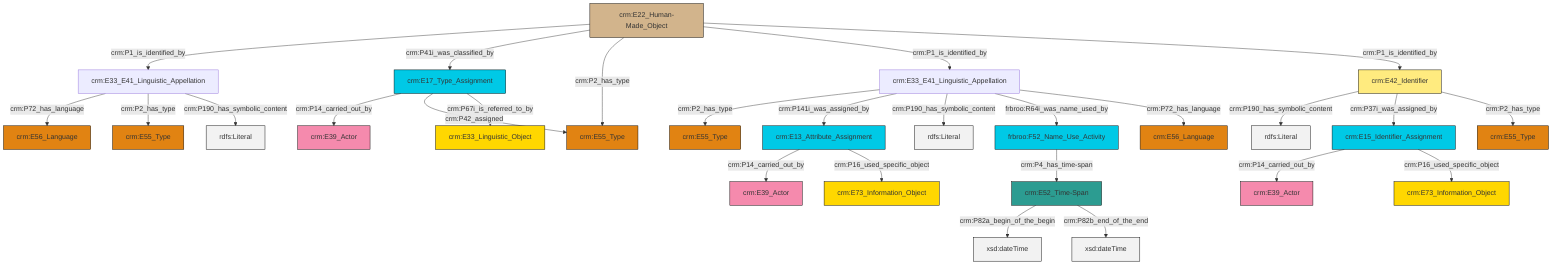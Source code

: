 graph TD
classDef Literal fill:#f2f2f2,stroke:#000000;
classDef CRM_Entity fill:#FFFFFF,stroke:#000000;
classDef Temporal_Entity fill:#00C9E6, stroke:#000000;
classDef Type fill:#E18312, stroke:#000000;
classDef Time-Span fill:#2C9C91, stroke:#000000;
classDef Appellation fill:#FFEB7F, stroke:#000000;
classDef Place fill:#008836, stroke:#000000;
classDef Persistent_Item fill:#B266B2, stroke:#000000;
classDef Conceptual_Object fill:#FFD700, stroke:#000000;
classDef Physical_Thing fill:#D2B48C, stroke:#000000;
classDef Actor fill:#f58aad, stroke:#000000;
classDef PC_Classes fill:#4ce600, stroke:#000000;
classDef Multi fill:#cccccc,stroke:#000000;

0["crm:E33_E41_Linguistic_Appellation"]:::Default -->|crm:P2_has_type| 1["crm:E55_Type"]:::Type
2["crm:E33_E41_Linguistic_Appellation"]:::Default -->|crm:P72_has_language| 3["crm:E56_Language"]:::Type
4["crm:E15_Identifier_Assignment"]:::Temporal_Entity -->|crm:P14_carried_out_by| 5["crm:E39_Actor"]:::Actor
6["crm:E22_Human-Made_Object"]:::Physical_Thing -->|crm:P1_is_identified_by| 2["crm:E33_E41_Linguistic_Appellation"]:::Default
6["crm:E22_Human-Made_Object"]:::Physical_Thing -->|crm:P41i_was_classified_by| 21["crm:E17_Type_Assignment"]:::Temporal_Entity
0["crm:E33_E41_Linguistic_Appellation"]:::Default -->|crm:P141i_was_assigned_by| 17["crm:E13_Attribute_Assignment"]:::Temporal_Entity
19["crm:E52_Time-Span"]:::Time-Span -->|crm:P82a_begin_of_the_begin| 22[xsd:dateTime]:::Literal
0["crm:E33_E41_Linguistic_Appellation"]:::Default -->|crm:P190_has_symbolic_content| 23[rdfs:Literal]:::Literal
6["crm:E22_Human-Made_Object"]:::Physical_Thing -->|crm:P2_has_type| 24["crm:E55_Type"]:::Type
21["crm:E17_Type_Assignment"]:::Temporal_Entity -->|crm:P14_carried_out_by| 9["crm:E39_Actor"]:::Actor
27["crm:E42_Identifier"]:::Appellation -->|crm:P190_has_symbolic_content| 28[rdfs:Literal]:::Literal
17["crm:E13_Attribute_Assignment"]:::Temporal_Entity -->|crm:P14_carried_out_by| 7["crm:E39_Actor"]:::Actor
17["crm:E13_Attribute_Assignment"]:::Temporal_Entity -->|crm:P16_used_specific_object| 11["crm:E73_Information_Object"]:::Conceptual_Object
2["crm:E33_E41_Linguistic_Appellation"]:::Default -->|crm:P2_has_type| 36["crm:E55_Type"]:::Type
27["crm:E42_Identifier"]:::Appellation -->|crm:P37i_was_assigned_by| 4["crm:E15_Identifier_Assignment"]:::Temporal_Entity
19["crm:E52_Time-Span"]:::Time-Span -->|crm:P82b_end_of_the_end| 39[xsd:dateTime]:::Literal
6["crm:E22_Human-Made_Object"]:::Physical_Thing -->|crm:P1_is_identified_by| 0["crm:E33_E41_Linguistic_Appellation"]:::Default
21["crm:E17_Type_Assignment"]:::Temporal_Entity -->|crm:P42_assigned| 24["crm:E55_Type"]:::Type
21["crm:E17_Type_Assignment"]:::Temporal_Entity -->|crm:P67i_is_referred_to_by| 13["crm:E33_Linguistic_Object"]:::Conceptual_Object
34["frbroo:F52_Name_Use_Activity"]:::Temporal_Entity -->|crm:P4_has_time-span| 19["crm:E52_Time-Span"]:::Time-Span
27["crm:E42_Identifier"]:::Appellation -->|crm:P2_has_type| 40["crm:E55_Type"]:::Type
0["crm:E33_E41_Linguistic_Appellation"]:::Default -->|frbroo:R64i_was_name_used_by| 34["frbroo:F52_Name_Use_Activity"]:::Temporal_Entity
2["crm:E33_E41_Linguistic_Appellation"]:::Default -->|crm:P190_has_symbolic_content| 45[rdfs:Literal]:::Literal
6["crm:E22_Human-Made_Object"]:::Physical_Thing -->|crm:P1_is_identified_by| 27["crm:E42_Identifier"]:::Appellation
0["crm:E33_E41_Linguistic_Appellation"]:::Default -->|crm:P72_has_language| 25["crm:E56_Language"]:::Type
4["crm:E15_Identifier_Assignment"]:::Temporal_Entity -->|crm:P16_used_specific_object| 30["crm:E73_Information_Object"]:::Conceptual_Object